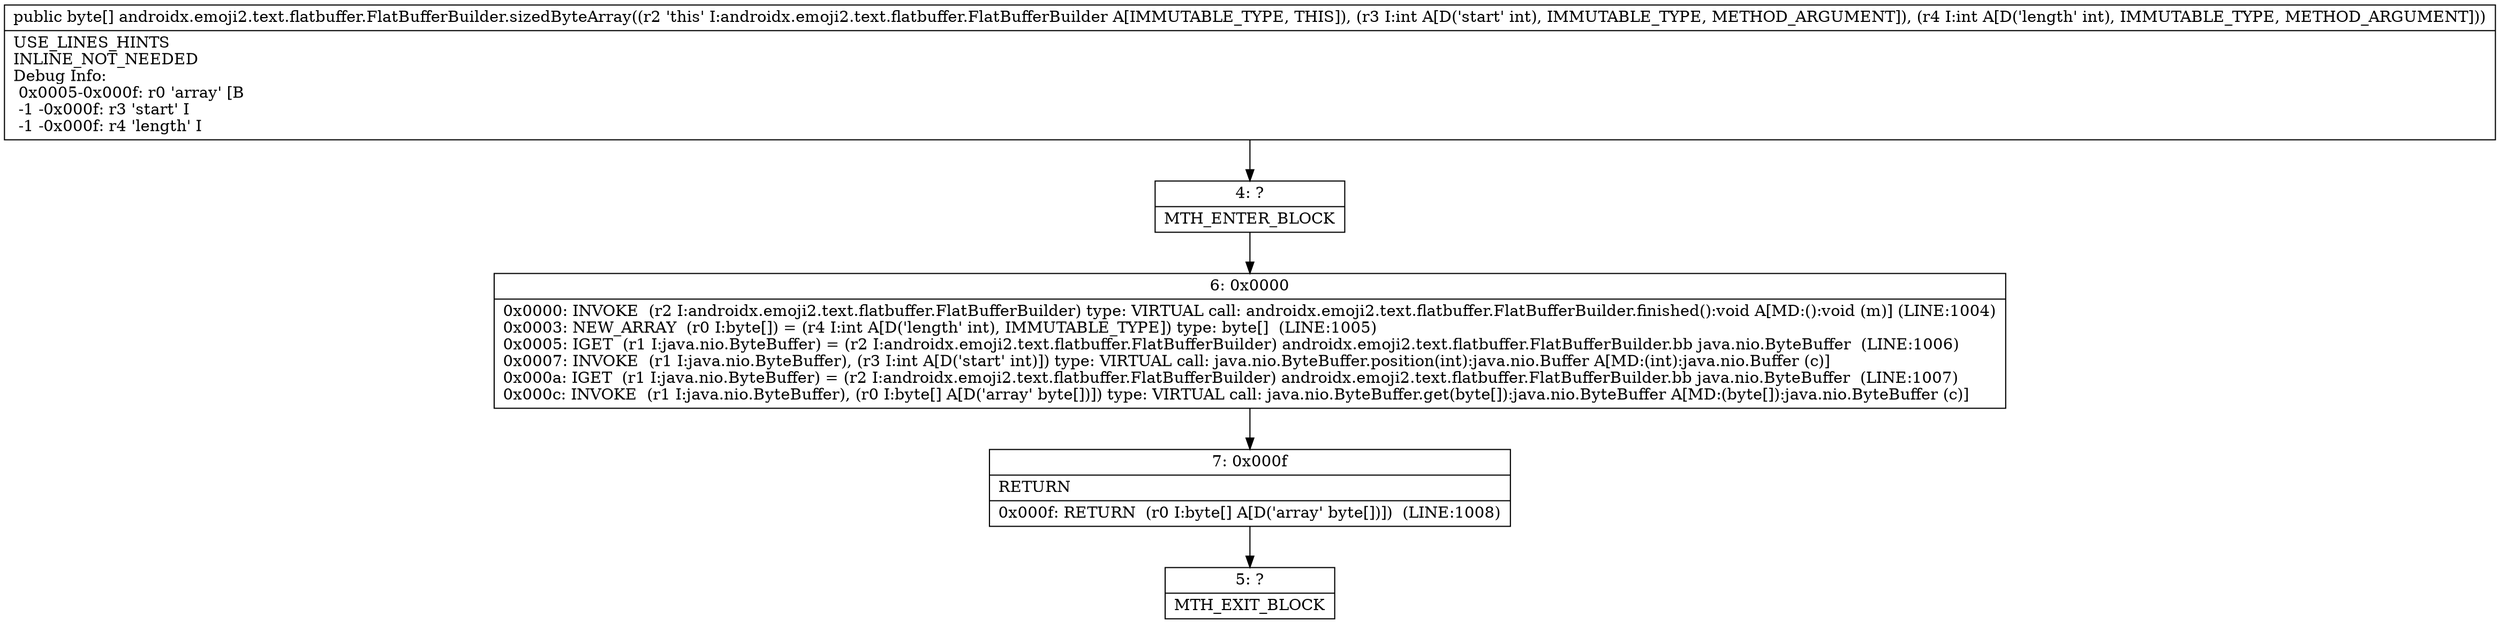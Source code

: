 digraph "CFG forandroidx.emoji2.text.flatbuffer.FlatBufferBuilder.sizedByteArray(II)[B" {
Node_4 [shape=record,label="{4\:\ ?|MTH_ENTER_BLOCK\l}"];
Node_6 [shape=record,label="{6\:\ 0x0000|0x0000: INVOKE  (r2 I:androidx.emoji2.text.flatbuffer.FlatBufferBuilder) type: VIRTUAL call: androidx.emoji2.text.flatbuffer.FlatBufferBuilder.finished():void A[MD:():void (m)] (LINE:1004)\l0x0003: NEW_ARRAY  (r0 I:byte[]) = (r4 I:int A[D('length' int), IMMUTABLE_TYPE]) type: byte[]  (LINE:1005)\l0x0005: IGET  (r1 I:java.nio.ByteBuffer) = (r2 I:androidx.emoji2.text.flatbuffer.FlatBufferBuilder) androidx.emoji2.text.flatbuffer.FlatBufferBuilder.bb java.nio.ByteBuffer  (LINE:1006)\l0x0007: INVOKE  (r1 I:java.nio.ByteBuffer), (r3 I:int A[D('start' int)]) type: VIRTUAL call: java.nio.ByteBuffer.position(int):java.nio.Buffer A[MD:(int):java.nio.Buffer (c)]\l0x000a: IGET  (r1 I:java.nio.ByteBuffer) = (r2 I:androidx.emoji2.text.flatbuffer.FlatBufferBuilder) androidx.emoji2.text.flatbuffer.FlatBufferBuilder.bb java.nio.ByteBuffer  (LINE:1007)\l0x000c: INVOKE  (r1 I:java.nio.ByteBuffer), (r0 I:byte[] A[D('array' byte[])]) type: VIRTUAL call: java.nio.ByteBuffer.get(byte[]):java.nio.ByteBuffer A[MD:(byte[]):java.nio.ByteBuffer (c)]\l}"];
Node_7 [shape=record,label="{7\:\ 0x000f|RETURN\l|0x000f: RETURN  (r0 I:byte[] A[D('array' byte[])])  (LINE:1008)\l}"];
Node_5 [shape=record,label="{5\:\ ?|MTH_EXIT_BLOCK\l}"];
MethodNode[shape=record,label="{public byte[] androidx.emoji2.text.flatbuffer.FlatBufferBuilder.sizedByteArray((r2 'this' I:androidx.emoji2.text.flatbuffer.FlatBufferBuilder A[IMMUTABLE_TYPE, THIS]), (r3 I:int A[D('start' int), IMMUTABLE_TYPE, METHOD_ARGUMENT]), (r4 I:int A[D('length' int), IMMUTABLE_TYPE, METHOD_ARGUMENT]))  | USE_LINES_HINTS\lINLINE_NOT_NEEDED\lDebug Info:\l  0x0005\-0x000f: r0 'array' [B\l  \-1 \-0x000f: r3 'start' I\l  \-1 \-0x000f: r4 'length' I\l}"];
MethodNode -> Node_4;Node_4 -> Node_6;
Node_6 -> Node_7;
Node_7 -> Node_5;
}

